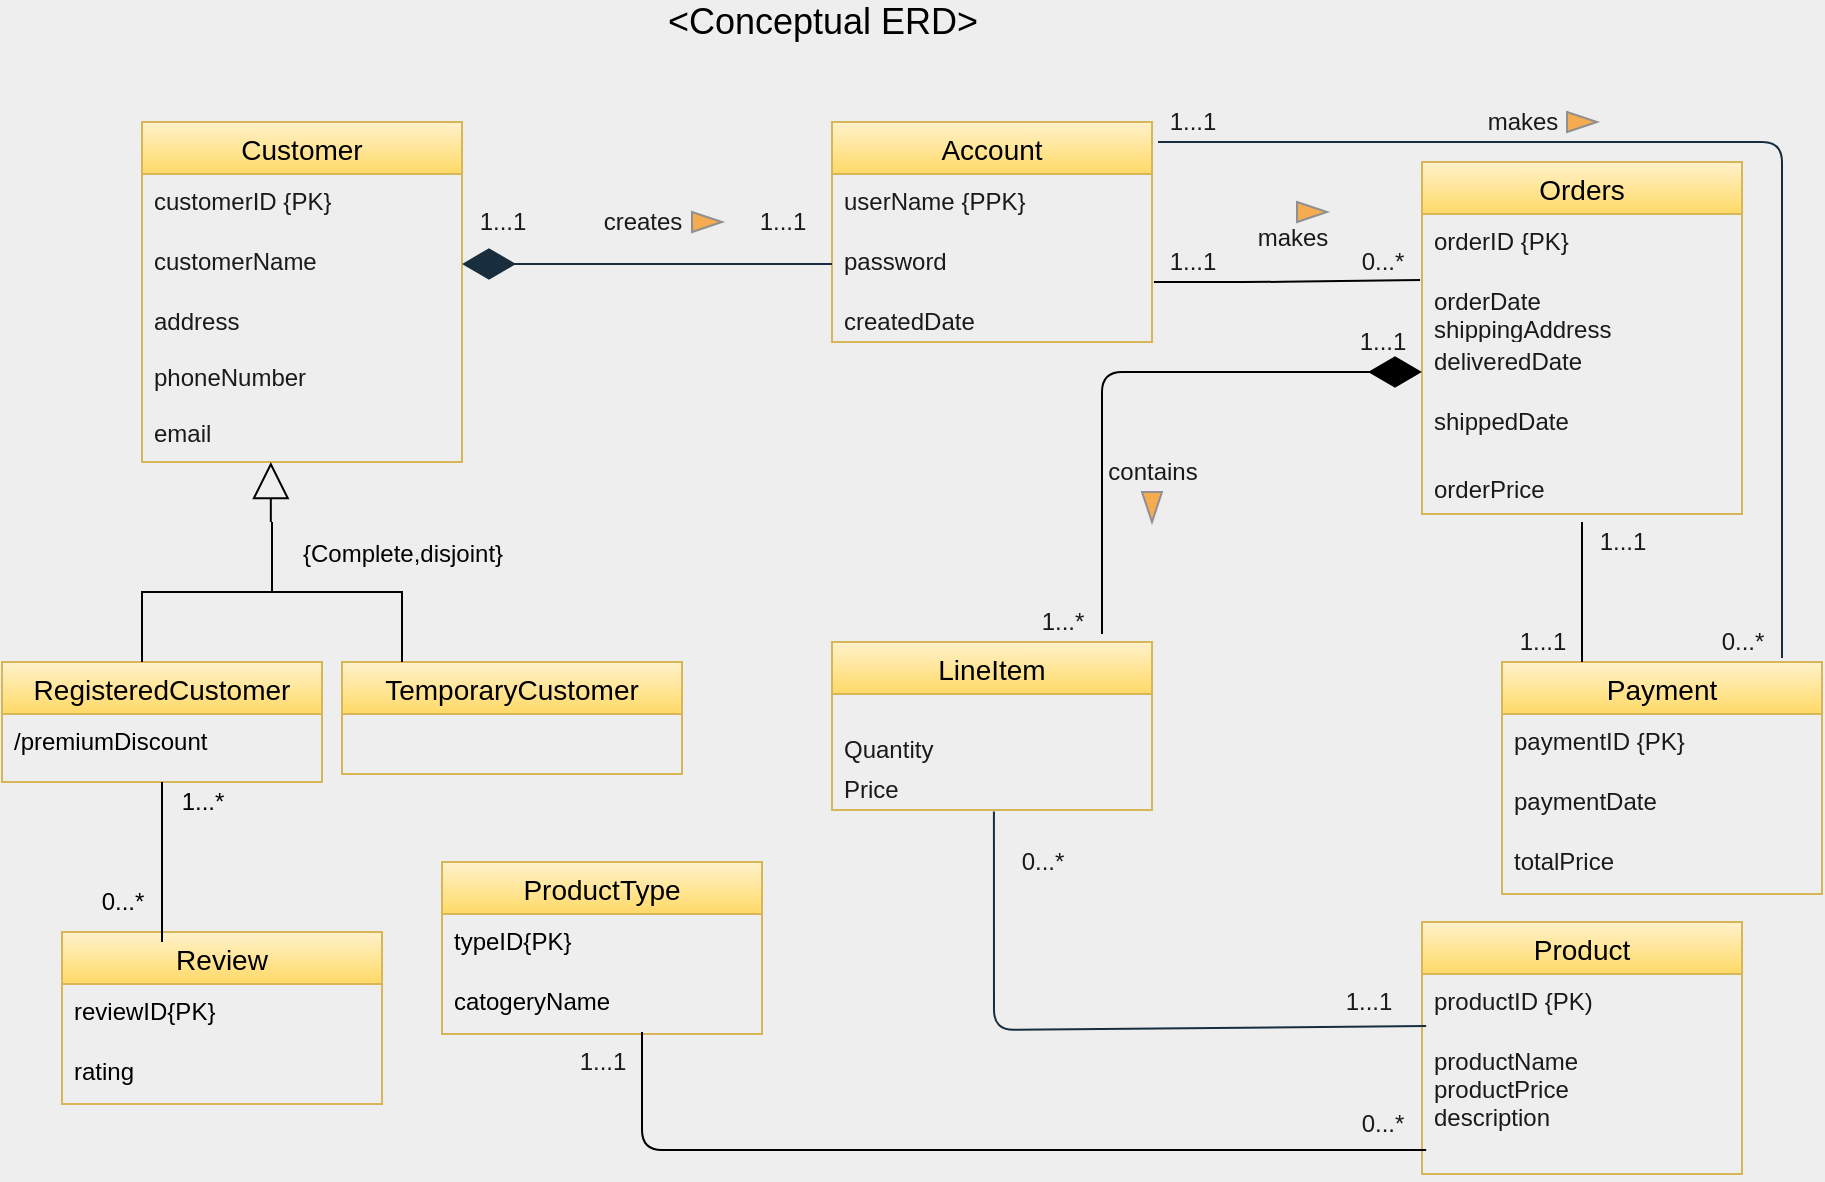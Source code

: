 <mxfile version="13.9.9" type="device" pages="2"><diagram id="R2lEEEUBdFMjLlhIrx00" name="Conceptual ERD"><mxGraphModel dx="852" dy="94" grid="1" gridSize="10" guides="1" tooltips="1" connect="1" arrows="1" fold="1" page="0" pageScale="1" pageWidth="850" pageHeight="1100" background="#EEEEEE" math="0" shadow="0" extFonts="Permanent Marker^https://fonts.googleapis.com/css?family=Permanent+Marker"><root><mxCell id="0"/><mxCell id="1" parent="0"/><mxCell id="Juf3dn8tcW1-tbjPdu4f-3" value="Customer" style="swimlane;fontStyle=0;childLayout=stackLayout;horizontal=1;startSize=26;horizontalStack=0;resizeParent=1;resizeParentMax=0;resizeLast=0;collapsible=1;marginBottom=0;align=center;fontSize=14;fillColor=#fff2cc;strokeColor=#d6b656;gradientColor=#ffd966;" parent="1" vertex="1"><mxGeometry x="80" y="560" width="160" height="170" as="geometry"/></mxCell><mxCell id="Juf3dn8tcW1-tbjPdu4f-4" value="customerID {PK}" style="text;strokeColor=none;fillColor=none;spacingLeft=4;spacingRight=4;overflow=hidden;rotatable=0;points=[[0,0.5],[1,0.5]];portConstraint=eastwest;fontSize=12;fontColor=#1A1A1A;" parent="Juf3dn8tcW1-tbjPdu4f-3" vertex="1"><mxGeometry y="26" width="160" height="30" as="geometry"/></mxCell><mxCell id="Juf3dn8tcW1-tbjPdu4f-5" value="customerName" style="text;strokeColor=none;fillColor=none;spacingLeft=4;spacingRight=4;overflow=hidden;rotatable=0;points=[[0,0.5],[1,0.5]];portConstraint=eastwest;fontSize=12;fontColor=#1A1A1A;" parent="Juf3dn8tcW1-tbjPdu4f-3" vertex="1"><mxGeometry y="56" width="160" height="30" as="geometry"/></mxCell><mxCell id="Juf3dn8tcW1-tbjPdu4f-6" value="address&#10;&#10;phoneNumber&#10;&#10;email&#10;&#10;" style="text;strokeColor=none;fillColor=none;spacingLeft=4;spacingRight=4;overflow=hidden;rotatable=0;points=[[0,0.5],[1,0.5]];portConstraint=eastwest;fontSize=12;fontColor=#1A1A1A;" parent="Juf3dn8tcW1-tbjPdu4f-3" vertex="1"><mxGeometry y="86" width="160" height="84" as="geometry"/></mxCell><mxCell id="Juf3dn8tcW1-tbjPdu4f-7" value="Account" style="swimlane;fontStyle=0;childLayout=stackLayout;horizontal=1;startSize=26;horizontalStack=0;resizeParent=1;resizeParentMax=0;resizeLast=0;collapsible=1;marginBottom=0;align=center;fontSize=14;fillColor=#fff2cc;strokeColor=#d6b656;gradientColor=#ffd966;" parent="1" vertex="1"><mxGeometry x="425" y="560" width="160" height="110" as="geometry"/></mxCell><mxCell id="Juf3dn8tcW1-tbjPdu4f-8" value="userName {PPK}" style="text;strokeColor=none;fillColor=none;spacingLeft=4;spacingRight=4;overflow=hidden;rotatable=0;points=[[0,0.5],[1,0.5]];portConstraint=eastwest;fontSize=12;fontColor=#1A1A1A;" parent="Juf3dn8tcW1-tbjPdu4f-7" vertex="1"><mxGeometry y="26" width="160" height="30" as="geometry"/></mxCell><mxCell id="Juf3dn8tcW1-tbjPdu4f-9" value="password" style="text;strokeColor=none;fillColor=none;spacingLeft=4;spacingRight=4;overflow=hidden;rotatable=0;points=[[0,0.5],[1,0.5]];portConstraint=eastwest;fontSize=12;fontColor=#1A1A1A;" parent="Juf3dn8tcW1-tbjPdu4f-7" vertex="1"><mxGeometry y="56" width="160" height="30" as="geometry"/></mxCell><mxCell id="Juf3dn8tcW1-tbjPdu4f-10" value="createdDate&#10;" style="text;strokeColor=none;fillColor=none;spacingLeft=4;spacingRight=4;overflow=hidden;rotatable=0;points=[[0,0.5],[1,0.5]];portConstraint=eastwest;fontSize=12;fontColor=#1A1A1A;" parent="Juf3dn8tcW1-tbjPdu4f-7" vertex="1"><mxGeometry y="86" width="160" height="24" as="geometry"/></mxCell><mxCell id="Juf3dn8tcW1-tbjPdu4f-11" value="Payment" style="swimlane;fontStyle=0;childLayout=stackLayout;horizontal=1;startSize=26;horizontalStack=0;resizeParent=1;resizeParentMax=0;resizeLast=0;collapsible=1;marginBottom=0;align=center;fontSize=14;fillColor=#fff2cc;strokeColor=#d6b656;gradientColor=#ffd966;" parent="1" vertex="1"><mxGeometry x="760" y="830" width="160" height="116" as="geometry"/></mxCell><mxCell id="Juf3dn8tcW1-tbjPdu4f-12" value="paymentID {PK}" style="text;strokeColor=none;fillColor=none;spacingLeft=4;spacingRight=4;overflow=hidden;rotatable=0;points=[[0,0.5],[1,0.5]];portConstraint=eastwest;fontSize=12;fontColor=#1A1A1A;" parent="Juf3dn8tcW1-tbjPdu4f-11" vertex="1"><mxGeometry y="26" width="160" height="30" as="geometry"/></mxCell><mxCell id="Juf3dn8tcW1-tbjPdu4f-13" value="paymentDate" style="text;strokeColor=none;fillColor=none;spacingLeft=4;spacingRight=4;overflow=hidden;rotatable=0;points=[[0,0.5],[1,0.5]];portConstraint=eastwest;fontSize=12;fontColor=#1A1A1A;" parent="Juf3dn8tcW1-tbjPdu4f-11" vertex="1"><mxGeometry y="56" width="160" height="30" as="geometry"/></mxCell><mxCell id="Juf3dn8tcW1-tbjPdu4f-14" value="totalPrice" style="text;strokeColor=none;fillColor=none;spacingLeft=4;spacingRight=4;overflow=hidden;rotatable=0;points=[[0,0.5],[1,0.5]];portConstraint=eastwest;fontSize=12;fontColor=#1A1A1A;" parent="Juf3dn8tcW1-tbjPdu4f-11" vertex="1"><mxGeometry y="86" width="160" height="30" as="geometry"/></mxCell><mxCell id="Juf3dn8tcW1-tbjPdu4f-19" value="Orders" style="swimlane;fontStyle=0;childLayout=stackLayout;horizontal=1;startSize=26;horizontalStack=0;resizeParent=1;resizeParentMax=0;resizeLast=0;collapsible=1;marginBottom=0;align=center;fontSize=14;fillColor=#fff2cc;strokeColor=#d6b656;gradientColor=#ffd966;" parent="1" vertex="1"><mxGeometry x="720" y="580" width="160" height="176" as="geometry"/></mxCell><mxCell id="Juf3dn8tcW1-tbjPdu4f-20" value="orderID {PK}" style="text;strokeColor=none;fillColor=none;spacingLeft=4;spacingRight=4;overflow=hidden;rotatable=0;points=[[0,0.5],[1,0.5]];portConstraint=eastwest;fontSize=12;fontColor=#1A1A1A;" parent="Juf3dn8tcW1-tbjPdu4f-19" vertex="1"><mxGeometry y="26" width="160" height="30" as="geometry"/></mxCell><mxCell id="Juf3dn8tcW1-tbjPdu4f-21" value="orderDate&#10;shippingAddress&#10;&#10;" style="text;strokeColor=none;fillColor=none;spacingLeft=4;spacingRight=4;overflow=hidden;rotatable=0;points=[[0,0.5],[1,0.5]];portConstraint=eastwest;fontSize=12;fontColor=#1A1A1A;" parent="Juf3dn8tcW1-tbjPdu4f-19" vertex="1"><mxGeometry y="56" width="160" height="30" as="geometry"/></mxCell><mxCell id="Juf3dn8tcW1-tbjPdu4f-18" value="deliveredDate" style="text;strokeColor=none;fillColor=none;spacingLeft=4;spacingRight=4;overflow=hidden;rotatable=0;points=[[0,0.5],[1,0.5]];portConstraint=eastwest;fontSize=12;fontColor=#1A1A1A;" parent="Juf3dn8tcW1-tbjPdu4f-19" vertex="1"><mxGeometry y="86" width="160" height="30" as="geometry"/></mxCell><mxCell id="Juf3dn8tcW1-tbjPdu4f-17" value="shippedDate" style="text;strokeColor=none;fillColor=none;spacingLeft=4;spacingRight=4;overflow=hidden;rotatable=0;points=[[0,0.5],[1,0.5]];portConstraint=eastwest;fontSize=12;fontColor=#1A1A1A;" parent="Juf3dn8tcW1-tbjPdu4f-19" vertex="1"><mxGeometry y="116" width="160" height="34" as="geometry"/></mxCell><mxCell id="Juf3dn8tcW1-tbjPdu4f-22" value="orderPrice" style="text;strokeColor=none;fillColor=none;spacingLeft=4;spacingRight=4;overflow=hidden;rotatable=0;points=[[0,0.5],[1,0.5]];portConstraint=eastwest;fontSize=12;fontColor=#1A1A1A;" parent="Juf3dn8tcW1-tbjPdu4f-19" vertex="1"><mxGeometry y="150" width="160" height="26" as="geometry"/></mxCell><mxCell id="Juf3dn8tcW1-tbjPdu4f-27" value="Product" style="swimlane;fontStyle=0;childLayout=stackLayout;horizontal=1;startSize=26;horizontalStack=0;resizeParent=1;resizeParentMax=0;resizeLast=0;collapsible=1;marginBottom=0;align=center;fontSize=14;fillColor=#fff2cc;strokeColor=#d6b656;gradientColor=#ffd966;" parent="1" vertex="1"><mxGeometry x="720" y="960" width="160" height="126" as="geometry"/></mxCell><mxCell id="Juf3dn8tcW1-tbjPdu4f-28" value="productID {PK)" style="text;strokeColor=none;fillColor=none;spacingLeft=4;spacingRight=4;overflow=hidden;rotatable=0;points=[[0,0.5],[1,0.5]];portConstraint=eastwest;fontSize=12;fontColor=#1A1A1A;" parent="Juf3dn8tcW1-tbjPdu4f-27" vertex="1"><mxGeometry y="26" width="160" height="30" as="geometry"/></mxCell><mxCell id="Juf3dn8tcW1-tbjPdu4f-29" value="productName&#10;productPrice&#10;description" style="text;strokeColor=none;fillColor=none;spacingLeft=4;spacingRight=4;overflow=hidden;rotatable=0;points=[[0,0.5],[1,0.5]];portConstraint=eastwest;fontSize=12;fontColor=#1A1A1A;" parent="Juf3dn8tcW1-tbjPdu4f-27" vertex="1"><mxGeometry y="56" width="160" height="70" as="geometry"/></mxCell><mxCell id="Juf3dn8tcW1-tbjPdu4f-31" value="LineItem" style="swimlane;fontStyle=0;childLayout=stackLayout;horizontal=1;startSize=26;horizontalStack=0;resizeParent=1;resizeParentMax=0;resizeLast=0;collapsible=1;marginBottom=0;align=center;fontSize=14;fillColor=#fff2cc;strokeColor=#d6b656;gradientColor=#ffd966;" parent="1" vertex="1"><mxGeometry x="425" y="820" width="160" height="84" as="geometry"/></mxCell><mxCell id="Juf3dn8tcW1-tbjPdu4f-32" value="&#10;Quantity" style="text;strokeColor=none;fillColor=none;spacingLeft=4;spacingRight=4;overflow=hidden;rotatable=0;points=[[0,0.5],[1,0.5]];portConstraint=eastwest;fontSize=12;fontColor=#1A1A1A;" parent="Juf3dn8tcW1-tbjPdu4f-31" vertex="1"><mxGeometry y="26" width="160" height="34" as="geometry"/></mxCell><mxCell id="Juf3dn8tcW1-tbjPdu4f-33" value="Price" style="text;strokeColor=none;fillColor=none;spacingLeft=4;spacingRight=4;overflow=hidden;rotatable=0;points=[[0,0.5],[1,0.5]];portConstraint=eastwest;fontSize=12;fontColor=#1A1A1A;" parent="Juf3dn8tcW1-tbjPdu4f-31" vertex="1"><mxGeometry y="60" width="160" height="24" as="geometry"/></mxCell><mxCell id="Juf3dn8tcW1-tbjPdu4f-36" value="" style="endArrow=diamondThin;endFill=1;endSize=24;html=1;entryX=1;entryY=0.5;entryDx=0;entryDy=0;exitX=0;exitY=0.5;exitDx=0;exitDy=0;strokeColor=#182E3E;fontColor=#1A1A1A;labelBackgroundColor=#EEEEEE;" parent="1" source="Juf3dn8tcW1-tbjPdu4f-9" target="Juf3dn8tcW1-tbjPdu4f-5" edge="1"><mxGeometry width="160" relative="1" as="geometry"><mxPoint x="340" y="710" as="sourcePoint"/><mxPoint x="500" y="710" as="targetPoint"/></mxGeometry></mxCell><mxCell id="Juf3dn8tcW1-tbjPdu4f-45" value="" style="endArrow=none;html=1;entryX=0.875;entryY=-0.017;entryDx=0;entryDy=0;entryPerimeter=0;strokeColor=#182E3E;fontColor=#1A1A1A;labelBackgroundColor=#EEEEEE;" parent="1" target="Juf3dn8tcW1-tbjPdu4f-11" edge="1"><mxGeometry width="50" height="50" relative="1" as="geometry"><mxPoint x="588" y="570" as="sourcePoint"/><mxPoint x="900" y="750" as="targetPoint"/><Array as="points"><mxPoint x="900" y="570"/></Array></mxGeometry></mxCell><mxCell id="Juf3dn8tcW1-tbjPdu4f-46" value="" style="endArrow=none;html=1;exitX=0.506;exitY=1.033;exitDx=0;exitDy=0;exitPerimeter=0;entryX=0.013;entryY=0.867;entryDx=0;entryDy=0;entryPerimeter=0;strokeColor=#182E3E;fontColor=#1A1A1A;labelBackgroundColor=#EEEEEE;" parent="1" source="Juf3dn8tcW1-tbjPdu4f-33" target="Juf3dn8tcW1-tbjPdu4f-28" edge="1"><mxGeometry width="50" height="50" relative="1" as="geometry"><mxPoint x="530" y="820" as="sourcePoint"/><mxPoint x="580" y="770" as="targetPoint"/><Array as="points"><mxPoint x="506" y="1014"/></Array></mxGeometry></mxCell><mxCell id="QLL8xypTq4KJkutcituc-2" value="1...1" style="text;html=1;align=center;verticalAlign=middle;resizable=0;points=[];autosize=1;fontColor=#1A1A1A;" parent="1" vertex="1"><mxGeometry x="380" y="600" width="40" height="20" as="geometry"/></mxCell><mxCell id="QLL8xypTq4KJkutcituc-3" value="1...1" style="text;html=1;align=center;verticalAlign=middle;resizable=0;points=[];autosize=1;fontColor=#1A1A1A;" parent="1" vertex="1"><mxGeometry x="240" y="600" width="40" height="20" as="geometry"/></mxCell><mxCell id="QLL8xypTq4KJkutcituc-4" value="1...1" style="text;html=1;align=center;verticalAlign=middle;resizable=0;points=[];autosize=1;fontColor=#1A1A1A;" parent="1" vertex="1"><mxGeometry x="585" y="620" width="40" height="20" as="geometry"/></mxCell><mxCell id="QLL8xypTq4KJkutcituc-6" value="0...*" style="text;html=1;align=center;verticalAlign=middle;resizable=0;points=[];autosize=1;fontColor=#1A1A1A;" parent="1" vertex="1"><mxGeometry x="510" y="920" width="40" height="20" as="geometry"/></mxCell><mxCell id="QLL8xypTq4KJkutcituc-7" value="1...1" style="text;html=1;align=center;verticalAlign=middle;resizable=0;points=[];autosize=1;fontColor=#1A1A1A;" parent="1" vertex="1"><mxGeometry x="672.5" y="990" width="40" height="20" as="geometry"/></mxCell><mxCell id="QLL8xypTq4KJkutcituc-8" value="1...1" style="text;html=1;align=center;verticalAlign=middle;resizable=0;points=[];autosize=1;fontColor=#1A1A1A;" parent="1" vertex="1"><mxGeometry x="680" y="660" width="40" height="20" as="geometry"/></mxCell><mxCell id="QLL8xypTq4KJkutcituc-9" value="1...*" style="text;html=1;align=center;verticalAlign=middle;resizable=0;points=[];autosize=1;fontColor=#1A1A1A;" parent="1" vertex="1"><mxGeometry x="520" y="800" width="40" height="20" as="geometry"/></mxCell><mxCell id="QLL8xypTq4KJkutcituc-11" value="1...1" style="text;html=1;align=center;verticalAlign=middle;resizable=0;points=[];autosize=1;fontColor=#1A1A1A;" parent="1" vertex="1"><mxGeometry x="585" y="550" width="40" height="20" as="geometry"/></mxCell><mxCell id="QLL8xypTq4KJkutcituc-13" value="0...*" style="text;html=1;align=center;verticalAlign=middle;resizable=0;points=[];autosize=1;fontColor=#1A1A1A;" parent="1" vertex="1"><mxGeometry x="860" y="810" width="40" height="20" as="geometry"/></mxCell><mxCell id="QLL8xypTq4KJkutcituc-15" value="1...1" style="text;html=1;align=center;verticalAlign=middle;resizable=0;points=[];autosize=1;fontColor=#1A1A1A;" parent="1" vertex="1"><mxGeometry x="800" y="760" width="40" height="20" as="geometry"/></mxCell><mxCell id="QLL8xypTq4KJkutcituc-16" value="1...1" style="text;html=1;align=center;verticalAlign=middle;resizable=0;points=[];autosize=1;fontColor=#1A1A1A;" parent="1" vertex="1"><mxGeometry x="760" y="810" width="40" height="20" as="geometry"/></mxCell><mxCell id="QLL8xypTq4KJkutcituc-18" value="0...*" style="text;html=1;align=center;verticalAlign=middle;resizable=0;points=[];autosize=1;fontColor=#1A1A1A;" parent="1" vertex="1"><mxGeometry x="680" y="620" width="40" height="20" as="geometry"/></mxCell><mxCell id="QLL8xypTq4KJkutcituc-23" value="creates" style="text;html=1;align=center;verticalAlign=middle;resizable=0;points=[];autosize=1;fontColor=#1A1A1A;" parent="1" vertex="1"><mxGeometry x="305" y="600" width="50" height="20" as="geometry"/></mxCell><mxCell id="QLL8xypTq4KJkutcituc-24" value="makes" style="text;html=1;align=center;verticalAlign=middle;resizable=0;points=[];autosize=1;fontColor=#1A1A1A;" parent="1" vertex="1"><mxGeometry x="745" y="550" width="50" height="20" as="geometry"/></mxCell><mxCell id="QLL8xypTq4KJkutcituc-25" value="makes" style="text;html=1;align=center;verticalAlign=middle;resizable=0;points=[];autosize=1;fontColor=#1A1A1A;" parent="1" vertex="1"><mxGeometry x="630" y="608" width="50" height="20" as="geometry"/></mxCell><mxCell id="QLL8xypTq4KJkutcituc-27" value="" style="triangle;whiteSpace=wrap;html=1;fillColor=#F5AB50;strokeColor=#909090;fontColor=#1A1A1A;" parent="1" vertex="1"><mxGeometry x="355" y="605" width="15" height="10" as="geometry"/></mxCell><mxCell id="QLL8xypTq4KJkutcituc-40" value="" style="triangle;whiteSpace=wrap;html=1;fillColor=#F5AB50;strokeColor=#909090;fontColor=#1A1A1A;" parent="1" vertex="1"><mxGeometry x="657.5" y="600" width="15" height="10" as="geometry"/></mxCell><mxCell id="QLL8xypTq4KJkutcituc-45" value="" style="triangle;whiteSpace=wrap;html=1;fillColor=#F5AB50;strokeColor=#909090;fontColor=#1A1A1A;" parent="1" vertex="1"><mxGeometry x="792.5" y="555" width="15" height="10" as="geometry"/></mxCell><mxCell id="QLL8xypTq4KJkutcituc-47" value="contains" style="text;html=1;align=center;verticalAlign=middle;resizable=0;points=[];autosize=1;fontColor=#1A1A1A;" parent="1" vertex="1"><mxGeometry x="555" y="725" width="60" height="20" as="geometry"/></mxCell><mxCell id="QLL8xypTq4KJkutcituc-48" value="" style="triangle;whiteSpace=wrap;html=1;fillColor=#F5AB50;direction=south;strokeColor=#909090;fontColor=#1A1A1A;" parent="1" vertex="1"><mxGeometry x="580" y="745" width="10" height="15" as="geometry"/></mxCell><mxCell id="DyAPv6j4LowR9K8HsF2A-2" value="" style="endArrow=none;html=1;entryX=-0.006;entryY=0.1;entryDx=0;entryDy=0;entryPerimeter=0;exitX=1.006;exitY=0.8;exitDx=0;exitDy=0;exitPerimeter=0;" parent="1" source="Juf3dn8tcW1-tbjPdu4f-9" target="Juf3dn8tcW1-tbjPdu4f-21" edge="1"><mxGeometry width="50" height="50" relative="1" as="geometry"><mxPoint x="585" y="711" as="sourcePoint"/><mxPoint x="655.711" y="661" as="targetPoint"/><Array as="points"><mxPoint x="640" y="640"/></Array></mxGeometry></mxCell><mxCell id="DyAPv6j4LowR9K8HsF2A-3" value="" style="endArrow=diamondThin;endFill=1;endSize=24;html=1;entryX=1;entryY=1.25;entryDx=0;entryDy=0;entryPerimeter=0;" parent="1" target="QLL8xypTq4KJkutcituc-8" edge="1"><mxGeometry width="160" relative="1" as="geometry"><mxPoint x="560" y="816" as="sourcePoint"/><mxPoint x="740" y="770" as="targetPoint"/><Array as="points"><mxPoint x="560" y="685"/></Array></mxGeometry></mxCell><mxCell id="DyAPv6j4LowR9K8HsF2A-9" value="ProductType" style="swimlane;fontStyle=0;childLayout=stackLayout;horizontal=1;startSize=26;horizontalStack=0;resizeParent=1;resizeParentMax=0;resizeLast=0;collapsible=1;marginBottom=0;align=center;fontSize=14;fillColor=#fff2cc;strokeColor=#d6b656;gradientColor=#ffd966;" parent="1" vertex="1"><mxGeometry x="230" y="930" width="160" height="86" as="geometry"/></mxCell><mxCell id="DyAPv6j4LowR9K8HsF2A-10" value="typeID{PK}" style="text;strokeColor=none;fillColor=none;spacingLeft=4;spacingRight=4;overflow=hidden;rotatable=0;points=[[0,0.5],[1,0.5]];portConstraint=eastwest;fontSize=12;" parent="DyAPv6j4LowR9K8HsF2A-9" vertex="1"><mxGeometry y="26" width="160" height="30" as="geometry"/></mxCell><mxCell id="DyAPv6j4LowR9K8HsF2A-11" value="catogeryName" style="text;strokeColor=none;fillColor=none;spacingLeft=4;spacingRight=4;overflow=hidden;rotatable=0;points=[[0,0.5],[1,0.5]];portConstraint=eastwest;fontSize=12;" parent="DyAPv6j4LowR9K8HsF2A-9" vertex="1"><mxGeometry y="56" width="160" height="30" as="geometry"/></mxCell><mxCell id="DyAPv6j4LowR9K8HsF2A-19" value="1...1" style="text;html=1;align=center;verticalAlign=middle;resizable=0;points=[];autosize=1;fontColor=#1A1A1A;" parent="1" vertex="1"><mxGeometry x="290" y="1020" width="40" height="20" as="geometry"/></mxCell><mxCell id="DyAPv6j4LowR9K8HsF2A-20" value="0...*" style="text;html=1;align=center;verticalAlign=middle;resizable=0;points=[];autosize=1;fontColor=#1A1A1A;" parent="1" vertex="1"><mxGeometry x="680" y="1051" width="40" height="20" as="geometry"/></mxCell><mxCell id="DyAPv6j4LowR9K8HsF2A-21" value="" style="endArrow=none;html=1;entryX=0.013;entryY=0.829;entryDx=0;entryDy=0;entryPerimeter=0;" parent="1" target="Juf3dn8tcW1-tbjPdu4f-29" edge="1"><mxGeometry width="50" height="50" relative="1" as="geometry"><mxPoint x="330" y="1015" as="sourcePoint"/><mxPoint x="490" y="1020" as="targetPoint"/><Array as="points"><mxPoint x="330" y="1074"/></Array></mxGeometry></mxCell><mxCell id="DyAPv6j4LowR9K8HsF2A-24" value="TemporaryCustomer" style="swimlane;fontStyle=0;childLayout=stackLayout;horizontal=1;startSize=26;horizontalStack=0;resizeParent=1;resizeParentMax=0;resizeLast=0;collapsible=1;marginBottom=0;align=center;fontSize=14;gradientColor=#ffd966;fillColor=#fff2cc;strokeColor=#d6b656;" parent="1" vertex="1"><mxGeometry x="180" y="830" width="170" height="56" as="geometry"/></mxCell><mxCell id="DyAPv6j4LowR9K8HsF2A-28" value="RegisteredCustomer" style="swimlane;fontStyle=0;childLayout=stackLayout;horizontal=1;startSize=26;horizontalStack=0;resizeParent=1;resizeParentMax=0;resizeLast=0;collapsible=1;marginBottom=0;align=center;fontSize=14;fillColor=#fff2cc;strokeColor=#d6b656;gradientColor=#ffd966;" parent="1" vertex="1"><mxGeometry x="10" y="830" width="160" height="60" as="geometry"/></mxCell><mxCell id="DyAPv6j4LowR9K8HsF2A-30" value="/premiumDiscount&#10;" style="text;strokeColor=none;fillColor=none;spacingLeft=4;spacingRight=4;overflow=hidden;rotatable=0;points=[[0,0.5],[1,0.5]];portConstraint=eastwest;fontSize=12;" parent="DyAPv6j4LowR9K8HsF2A-28" vertex="1"><mxGeometry y="26" width="160" height="34" as="geometry"/></mxCell><mxCell id="DyAPv6j4LowR9K8HsF2A-34" value="" style="endArrow=block;endSize=16;endFill=0;html=1;fontColor=#030303;" parent="1" edge="1"><mxGeometry width="160" relative="1" as="geometry"><mxPoint x="144.41" y="760" as="sourcePoint"/><mxPoint x="144.41" y="730" as="targetPoint"/><Array as="points"><mxPoint x="144.41" y="750"/></Array></mxGeometry></mxCell><mxCell id="DyAPv6j4LowR9K8HsF2A-35" value="" style="html=1;shape=mxgraph.flowchart.annotation_2;align=left;labelPosition=right;fontColor=#030303;direction=south;" parent="1" vertex="1"><mxGeometry x="80" y="760" width="130" height="70" as="geometry"/></mxCell><mxCell id="DyAPv6j4LowR9K8HsF2A-36" value="{Complete,disjoint}" style="text;html=1;align=center;verticalAlign=middle;resizable=0;points=[];autosize=1;fontColor=#030303;" parent="1" vertex="1"><mxGeometry x="150" y="766" width="120" height="20" as="geometry"/></mxCell><mxCell id="DyAPv6j4LowR9K8HsF2A-38" value="" style="endArrow=none;html=1;fontColor=#030303;exitX=0.25;exitY=0;exitDx=0;exitDy=0;" parent="1" source="Juf3dn8tcW1-tbjPdu4f-11" edge="1"><mxGeometry width="50" height="50" relative="1" as="geometry"><mxPoint x="770" y="820" as="sourcePoint"/><mxPoint x="800" y="760" as="targetPoint"/></mxGeometry></mxCell><mxCell id="DyAPv6j4LowR9K8HsF2A-39" value="Review" style="swimlane;fontStyle=0;childLayout=stackLayout;horizontal=1;startSize=26;horizontalStack=0;resizeParent=1;resizeParentMax=0;resizeLast=0;collapsible=1;marginBottom=0;align=center;fontSize=14;gradientColor=#ffd966;fillColor=#fff2cc;strokeColor=#d6b656;" parent="1" vertex="1"><mxGeometry x="40" y="965" width="160" height="86" as="geometry"/></mxCell><mxCell id="DyAPv6j4LowR9K8HsF2A-40" value="reviewID{PK}" style="text;strokeColor=none;fillColor=none;spacingLeft=4;spacingRight=4;overflow=hidden;rotatable=0;points=[[0,0.5],[1,0.5]];portConstraint=eastwest;fontSize=12;" parent="DyAPv6j4LowR9K8HsF2A-39" vertex="1"><mxGeometry y="26" width="160" height="30" as="geometry"/></mxCell><mxCell id="DyAPv6j4LowR9K8HsF2A-41" value="rating" style="text;strokeColor=none;fillColor=none;spacingLeft=4;spacingRight=4;overflow=hidden;rotatable=0;points=[[0,0.5],[1,0.5]];portConstraint=eastwest;fontSize=12;" parent="DyAPv6j4LowR9K8HsF2A-39" vertex="1"><mxGeometry y="56" width="160" height="30" as="geometry"/></mxCell><mxCell id="DyAPv6j4LowR9K8HsF2A-43" value="" style="endArrow=none;html=1;fontColor=#030303;" parent="1" target="DyAPv6j4LowR9K8HsF2A-30" edge="1"><mxGeometry width="50" height="50" relative="1" as="geometry"><mxPoint x="90" y="970" as="sourcePoint"/><mxPoint x="92" y="892" as="targetPoint"/></mxGeometry></mxCell><mxCell id="DyAPv6j4LowR9K8HsF2A-45" value="1...*" style="text;html=1;align=center;verticalAlign=middle;resizable=0;points=[];autosize=1;fontColor=#030303;" parent="1" vertex="1"><mxGeometry x="90" y="890" width="40" height="20" as="geometry"/></mxCell><mxCell id="DyAPv6j4LowR9K8HsF2A-46" value="0...*" style="text;html=1;align=center;verticalAlign=middle;resizable=0;points=[];autosize=1;fontColor=#030303;" parent="1" vertex="1"><mxGeometry x="50" y="940" width="40" height="20" as="geometry"/></mxCell><mxCell id="IpPPFIGPYwUpMxA2TjrQ-1" value="&lt;font style=&quot;font-size: 18px&quot;&gt;&amp;lt;Conceptual ERD&amp;gt;&lt;/font&gt;" style="text;html=1;align=center;verticalAlign=middle;resizable=0;points=[];autosize=1;" parent="1" vertex="1"><mxGeometry x="335" y="500" width="170" height="20" as="geometry"/></mxCell></root></mxGraphModel></diagram><diagram id="CEd0BByVCSfsdY4eHGDA" name="Logical ERD"><mxGraphModel dx="852" dy="494" grid="1" gridSize="10" guides="1" tooltips="1" connect="1" arrows="1" fold="1" page="1" pageScale="1" pageWidth="850" pageHeight="1100" math="0" shadow="0"><root><mxCell id="INHZwiO1Omomo7-S3HU6-0"/><mxCell id="INHZwiO1Omomo7-S3HU6-1" parent="INHZwiO1Omomo7-S3HU6-0"/><mxCell id="3IHrAX9zTKZTNntyNn0v-89" value="*" style="text;html=1;align=center;verticalAlign=middle;resizable=0;points=[];autosize=1;" parent="INHZwiO1Omomo7-S3HU6-1" vertex="1"><mxGeometry x="620" y="590" width="20" height="20" as="geometry"/></mxCell><mxCell id="QbrdZaf85nnYCjLhFCRq-0" value="Customer" style="swimlane;fontStyle=0;childLayout=stackLayout;horizontal=1;startSize=26;horizontalStack=0;resizeParent=1;resizeParentMax=0;resizeLast=0;collapsible=1;marginBottom=0;align=center;fontSize=14;fillColor=#fff2cc;strokeColor=#d6b656;gradientColor=#ffd966;" parent="INHZwiO1Omomo7-S3HU6-1" vertex="1"><mxGeometry x="80" y="560" width="160" height="170" as="geometry"/></mxCell><mxCell id="QbrdZaf85nnYCjLhFCRq-1" value="customerID {PK}" style="text;strokeColor=none;fillColor=none;spacingLeft=4;spacingRight=4;overflow=hidden;rotatable=0;points=[[0,0.5],[1,0.5]];portConstraint=eastwest;fontSize=12;fontColor=#1A1A1A;" parent="QbrdZaf85nnYCjLhFCRq-0" vertex="1"><mxGeometry y="26" width="160" height="30" as="geometry"/></mxCell><mxCell id="QbrdZaf85nnYCjLhFCRq-2" value="customerName" style="text;strokeColor=none;fillColor=none;spacingLeft=4;spacingRight=4;overflow=hidden;rotatable=0;points=[[0,0.5],[1,0.5]];portConstraint=eastwest;fontSize=12;fontColor=#1A1A1A;" parent="QbrdZaf85nnYCjLhFCRq-0" vertex="1"><mxGeometry y="56" width="160" height="30" as="geometry"/></mxCell><mxCell id="QbrdZaf85nnYCjLhFCRq-3" value="address&#10;&#10;phoneNumber&#10;&#10;email&#10;&#10;" style="text;strokeColor=none;fillColor=none;spacingLeft=4;spacingRight=4;overflow=hidden;rotatable=0;points=[[0,0.5],[1,0.5]];portConstraint=eastwest;fontSize=12;fontColor=#1A1A1A;" parent="QbrdZaf85nnYCjLhFCRq-0" vertex="1"><mxGeometry y="86" width="160" height="84" as="geometry"/></mxCell><mxCell id="QbrdZaf85nnYCjLhFCRq-4" value="Account" style="swimlane;fontStyle=0;childLayout=stackLayout;horizontal=1;startSize=26;horizontalStack=0;resizeParent=1;resizeParentMax=0;resizeLast=0;collapsible=1;marginBottom=0;align=center;fontSize=14;fillColor=#fff2cc;strokeColor=#d6b656;gradientColor=#ffd966;" parent="INHZwiO1Omomo7-S3HU6-1" vertex="1"><mxGeometry x="425" y="560" width="160" height="120" as="geometry"/></mxCell><mxCell id="QbrdZaf85nnYCjLhFCRq-5" value="userName {PPK}" style="text;strokeColor=none;fillColor=none;spacingLeft=4;spacingRight=4;overflow=hidden;rotatable=0;points=[[0,0.5],[1,0.5]];portConstraint=eastwest;fontSize=12;fontColor=#1A1A1A;" parent="QbrdZaf85nnYCjLhFCRq-4" vertex="1"><mxGeometry y="26" width="160" height="30" as="geometry"/></mxCell><mxCell id="QbrdZaf85nnYCjLhFCRq-6" value="password" style="text;strokeColor=none;fillColor=none;spacingLeft=4;spacingRight=4;overflow=hidden;rotatable=0;points=[[0,0.5],[1,0.5]];portConstraint=eastwest;fontSize=12;fontColor=#1A1A1A;" parent="QbrdZaf85nnYCjLhFCRq-4" vertex="1"><mxGeometry y="56" width="160" height="30" as="geometry"/></mxCell><mxCell id="QbrdZaf85nnYCjLhFCRq-7" value="createdDate&#10;customerID {FK}" style="text;strokeColor=none;fillColor=none;spacingLeft=4;spacingRight=4;overflow=hidden;rotatable=0;points=[[0,0.5],[1,0.5]];portConstraint=eastwest;fontSize=12;fontColor=#1A1A1A;" parent="QbrdZaf85nnYCjLhFCRq-4" vertex="1"><mxGeometry y="86" width="160" height="34" as="geometry"/></mxCell><mxCell id="QbrdZaf85nnYCjLhFCRq-8" value="Payment" style="swimlane;fontStyle=0;childLayout=stackLayout;horizontal=1;startSize=26;horizontalStack=0;resizeParent=1;resizeParentMax=0;resizeLast=0;collapsible=1;marginBottom=0;align=center;fontSize=14;fillColor=#fff2cc;strokeColor=#d6b656;gradientColor=#ffd966;" parent="INHZwiO1Omomo7-S3HU6-1" vertex="1"><mxGeometry x="760" y="830" width="160" height="116" as="geometry"/></mxCell><mxCell id="QbrdZaf85nnYCjLhFCRq-9" value="paymentID {PK}" style="text;strokeColor=none;fillColor=none;spacingLeft=4;spacingRight=4;overflow=hidden;rotatable=0;points=[[0,0.5],[1,0.5]];portConstraint=eastwest;fontSize=12;fontColor=#1A1A1A;" parent="QbrdZaf85nnYCjLhFCRq-8" vertex="1"><mxGeometry y="26" width="160" height="30" as="geometry"/></mxCell><mxCell id="QbrdZaf85nnYCjLhFCRq-10" value="paymentDate" style="text;strokeColor=none;fillColor=none;spacingLeft=4;spacingRight=4;overflow=hidden;rotatable=0;points=[[0,0.5],[1,0.5]];portConstraint=eastwest;fontSize=12;fontColor=#1A1A1A;" parent="QbrdZaf85nnYCjLhFCRq-8" vertex="1"><mxGeometry y="56" width="160" height="30" as="geometry"/></mxCell><mxCell id="QbrdZaf85nnYCjLhFCRq-11" value="totalPrice" style="text;strokeColor=none;fillColor=none;spacingLeft=4;spacingRight=4;overflow=hidden;rotatable=0;points=[[0,0.5],[1,0.5]];portConstraint=eastwest;fontSize=12;fontColor=#1A1A1A;" parent="QbrdZaf85nnYCjLhFCRq-8" vertex="1"><mxGeometry y="86" width="160" height="30" as="geometry"/></mxCell><mxCell id="QbrdZaf85nnYCjLhFCRq-12" value="Orders" style="swimlane;fontStyle=0;childLayout=stackLayout;horizontal=1;startSize=26;horizontalStack=0;resizeParent=1;resizeParentMax=0;resizeLast=0;collapsible=1;marginBottom=0;align=center;fontSize=14;fillColor=#fff2cc;strokeColor=#d6b656;gradientColor=#ffd966;" parent="INHZwiO1Omomo7-S3HU6-1" vertex="1"><mxGeometry x="720" y="580" width="160" height="176" as="geometry"/></mxCell><mxCell id="QbrdZaf85nnYCjLhFCRq-13" value="orderID {PK}" style="text;strokeColor=none;fillColor=none;spacingLeft=4;spacingRight=4;overflow=hidden;rotatable=0;points=[[0,0.5],[1,0.5]];portConstraint=eastwest;fontSize=12;fontColor=#1A1A1A;" parent="QbrdZaf85nnYCjLhFCRq-12" vertex="1"><mxGeometry y="26" width="160" height="30" as="geometry"/></mxCell><mxCell id="QbrdZaf85nnYCjLhFCRq-14" value="orderDate&#10;shippingAddress&#10;&#10;" style="text;strokeColor=none;fillColor=none;spacingLeft=4;spacingRight=4;overflow=hidden;rotatable=0;points=[[0,0.5],[1,0.5]];portConstraint=eastwest;fontSize=12;fontColor=#1A1A1A;" parent="QbrdZaf85nnYCjLhFCRq-12" vertex="1"><mxGeometry y="56" width="160" height="30" as="geometry"/></mxCell><mxCell id="QbrdZaf85nnYCjLhFCRq-15" value="deliveredDate" style="text;strokeColor=none;fillColor=none;spacingLeft=4;spacingRight=4;overflow=hidden;rotatable=0;points=[[0,0.5],[1,0.5]];portConstraint=eastwest;fontSize=12;fontColor=#1A1A1A;" parent="QbrdZaf85nnYCjLhFCRq-12" vertex="1"><mxGeometry y="86" width="160" height="30" as="geometry"/></mxCell><mxCell id="QbrdZaf85nnYCjLhFCRq-16" value="shippedDate" style="text;strokeColor=none;fillColor=none;spacingLeft=4;spacingRight=4;overflow=hidden;rotatable=0;points=[[0,0.5],[1,0.5]];portConstraint=eastwest;fontSize=12;fontColor=#1A1A1A;" parent="QbrdZaf85nnYCjLhFCRq-12" vertex="1"><mxGeometry y="116" width="160" height="34" as="geometry"/></mxCell><mxCell id="QbrdZaf85nnYCjLhFCRq-17" value="orderPrice" style="text;strokeColor=none;fillColor=none;spacingLeft=4;spacingRight=4;overflow=hidden;rotatable=0;points=[[0,0.5],[1,0.5]];portConstraint=eastwest;fontSize=12;fontColor=#1A1A1A;" parent="QbrdZaf85nnYCjLhFCRq-12" vertex="1"><mxGeometry y="150" width="160" height="26" as="geometry"/></mxCell><mxCell id="QbrdZaf85nnYCjLhFCRq-18" value="Product" style="swimlane;fontStyle=0;childLayout=stackLayout;horizontal=1;startSize=26;horizontalStack=0;resizeParent=1;resizeParentMax=0;resizeLast=0;collapsible=1;marginBottom=0;align=center;fontSize=14;fillColor=#fff2cc;strokeColor=#d6b656;gradientColor=#ffd966;" parent="INHZwiO1Omomo7-S3HU6-1" vertex="1"><mxGeometry x="720" y="960" width="160" height="126" as="geometry"/></mxCell><mxCell id="QbrdZaf85nnYCjLhFCRq-19" value="productID {PK)" style="text;strokeColor=none;fillColor=none;spacingLeft=4;spacingRight=4;overflow=hidden;rotatable=0;points=[[0,0.5],[1,0.5]];portConstraint=eastwest;fontSize=12;fontColor=#1A1A1A;" parent="QbrdZaf85nnYCjLhFCRq-18" vertex="1"><mxGeometry y="26" width="160" height="30" as="geometry"/></mxCell><mxCell id="QbrdZaf85nnYCjLhFCRq-20" value="productName&#10;productPrice&#10;description" style="text;strokeColor=none;fillColor=none;spacingLeft=4;spacingRight=4;overflow=hidden;rotatable=0;points=[[0,0.5],[1,0.5]];portConstraint=eastwest;fontSize=12;fontColor=#1A1A1A;" parent="QbrdZaf85nnYCjLhFCRq-18" vertex="1"><mxGeometry y="56" width="160" height="70" as="geometry"/></mxCell><mxCell id="QbrdZaf85nnYCjLhFCRq-21" value="LineItem" style="swimlane;fontStyle=0;childLayout=stackLayout;horizontal=1;startSize=26;horizontalStack=0;resizeParent=1;resizeParentMax=0;resizeLast=0;collapsible=1;marginBottom=0;align=center;fontSize=14;fillColor=#fff2cc;strokeColor=#d6b656;gradientColor=#ffd966;" parent="INHZwiO1Omomo7-S3HU6-1" vertex="1"><mxGeometry x="425" y="820" width="160" height="84" as="geometry"/></mxCell><mxCell id="QbrdZaf85nnYCjLhFCRq-22" value="orderID {FK}&#10;Quantity" style="text;strokeColor=none;fillColor=none;spacingLeft=4;spacingRight=4;overflow=hidden;rotatable=0;points=[[0,0.5],[1,0.5]];portConstraint=eastwest;fontSize=12;fontColor=#1A1A1A;" parent="QbrdZaf85nnYCjLhFCRq-21" vertex="1"><mxGeometry y="26" width="160" height="34" as="geometry"/></mxCell><mxCell id="QbrdZaf85nnYCjLhFCRq-23" value="Price" style="text;strokeColor=none;fillColor=none;spacingLeft=4;spacingRight=4;overflow=hidden;rotatable=0;points=[[0,0.5],[1,0.5]];portConstraint=eastwest;fontSize=12;fontColor=#1A1A1A;" parent="QbrdZaf85nnYCjLhFCRq-21" vertex="1"><mxGeometry y="60" width="160" height="24" as="geometry"/></mxCell><mxCell id="QbrdZaf85nnYCjLhFCRq-24" value="" style="endArrow=diamondThin;endFill=1;endSize=24;html=1;entryX=1;entryY=0.5;entryDx=0;entryDy=0;exitX=0;exitY=0.5;exitDx=0;exitDy=0;strokeColor=#182E3E;fontColor=#1A1A1A;labelBackgroundColor=#EEEEEE;" parent="INHZwiO1Omomo7-S3HU6-1" source="QbrdZaf85nnYCjLhFCRq-6" target="QbrdZaf85nnYCjLhFCRq-2" edge="1"><mxGeometry width="160" relative="1" as="geometry"><mxPoint x="340" y="710" as="sourcePoint"/><mxPoint x="500" y="710" as="targetPoint"/></mxGeometry></mxCell><mxCell id="QbrdZaf85nnYCjLhFCRq-25" value="" style="endArrow=none;html=1;entryX=0.875;entryY=-0.017;entryDx=0;entryDy=0;entryPerimeter=0;strokeColor=#182E3E;fontColor=#1A1A1A;labelBackgroundColor=#EEEEEE;" parent="INHZwiO1Omomo7-S3HU6-1" target="QbrdZaf85nnYCjLhFCRq-8" edge="1"><mxGeometry width="50" height="50" relative="1" as="geometry"><mxPoint x="588" y="570" as="sourcePoint"/><mxPoint x="900" y="750" as="targetPoint"/><Array as="points"><mxPoint x="900" y="570"/></Array></mxGeometry></mxCell><mxCell id="QbrdZaf85nnYCjLhFCRq-26" value="" style="endArrow=none;html=1;exitX=0.506;exitY=1.033;exitDx=0;exitDy=0;exitPerimeter=0;entryX=0.013;entryY=0.867;entryDx=0;entryDy=0;entryPerimeter=0;strokeColor=#182E3E;fontColor=#1A1A1A;labelBackgroundColor=#EEEEEE;" parent="INHZwiO1Omomo7-S3HU6-1" source="QbrdZaf85nnYCjLhFCRq-23" target="QbrdZaf85nnYCjLhFCRq-19" edge="1"><mxGeometry width="50" height="50" relative="1" as="geometry"><mxPoint x="530" y="820" as="sourcePoint"/><mxPoint x="580" y="770" as="targetPoint"/><Array as="points"><mxPoint x="506" y="1014"/></Array></mxGeometry></mxCell><mxCell id="QbrdZaf85nnYCjLhFCRq-27" value="1...1" style="text;html=1;align=center;verticalAlign=middle;resizable=0;points=[];autosize=1;fontColor=#1A1A1A;" parent="INHZwiO1Omomo7-S3HU6-1" vertex="1"><mxGeometry x="380" y="600" width="40" height="20" as="geometry"/></mxCell><mxCell id="QbrdZaf85nnYCjLhFCRq-28" value="1...1" style="text;html=1;align=center;verticalAlign=middle;resizable=0;points=[];autosize=1;fontColor=#1A1A1A;" parent="INHZwiO1Omomo7-S3HU6-1" vertex="1"><mxGeometry x="240" y="600" width="40" height="20" as="geometry"/></mxCell><mxCell id="QbrdZaf85nnYCjLhFCRq-29" value="1...1" style="text;html=1;align=center;verticalAlign=middle;resizable=0;points=[];autosize=1;fontColor=#1A1A1A;" parent="INHZwiO1Omomo7-S3HU6-1" vertex="1"><mxGeometry x="585" y="620" width="40" height="20" as="geometry"/></mxCell><mxCell id="QbrdZaf85nnYCjLhFCRq-30" value="0...*" style="text;html=1;align=center;verticalAlign=middle;resizable=0;points=[];autosize=1;fontColor=#1A1A1A;" parent="INHZwiO1Omomo7-S3HU6-1" vertex="1"><mxGeometry x="510" y="920" width="40" height="20" as="geometry"/></mxCell><mxCell id="QbrdZaf85nnYCjLhFCRq-31" value="1...1" style="text;html=1;align=center;verticalAlign=middle;resizable=0;points=[];autosize=1;fontColor=#1A1A1A;" parent="INHZwiO1Omomo7-S3HU6-1" vertex="1"><mxGeometry x="672.5" y="990" width="40" height="20" as="geometry"/></mxCell><mxCell id="QbrdZaf85nnYCjLhFCRq-32" value="1...1" style="text;html=1;align=center;verticalAlign=middle;resizable=0;points=[];autosize=1;fontColor=#1A1A1A;" parent="INHZwiO1Omomo7-S3HU6-1" vertex="1"><mxGeometry x="680" y="660" width="40" height="20" as="geometry"/></mxCell><mxCell id="QbrdZaf85nnYCjLhFCRq-33" value="1...*" style="text;html=1;align=center;verticalAlign=middle;resizable=0;points=[];autosize=1;fontColor=#1A1A1A;" parent="INHZwiO1Omomo7-S3HU6-1" vertex="1"><mxGeometry x="520" y="800" width="40" height="20" as="geometry"/></mxCell><mxCell id="QbrdZaf85nnYCjLhFCRq-34" value="1...1" style="text;html=1;align=center;verticalAlign=middle;resizable=0;points=[];autosize=1;fontColor=#1A1A1A;" parent="INHZwiO1Omomo7-S3HU6-1" vertex="1"><mxGeometry x="585" y="550" width="40" height="20" as="geometry"/></mxCell><mxCell id="QbrdZaf85nnYCjLhFCRq-35" value="0...*" style="text;html=1;align=center;verticalAlign=middle;resizable=0;points=[];autosize=1;fontColor=#1A1A1A;" parent="INHZwiO1Omomo7-S3HU6-1" vertex="1"><mxGeometry x="860" y="810" width="40" height="20" as="geometry"/></mxCell><mxCell id="QbrdZaf85nnYCjLhFCRq-36" value="1...1" style="text;html=1;align=center;verticalAlign=middle;resizable=0;points=[];autosize=1;fontColor=#1A1A1A;" parent="INHZwiO1Omomo7-S3HU6-1" vertex="1"><mxGeometry x="800" y="760" width="40" height="20" as="geometry"/></mxCell><mxCell id="QbrdZaf85nnYCjLhFCRq-37" value="1...1" style="text;html=1;align=center;verticalAlign=middle;resizable=0;points=[];autosize=1;fontColor=#1A1A1A;" parent="INHZwiO1Omomo7-S3HU6-1" vertex="1"><mxGeometry x="760" y="810" width="40" height="20" as="geometry"/></mxCell><mxCell id="QbrdZaf85nnYCjLhFCRq-38" value="0...*" style="text;html=1;align=center;verticalAlign=middle;resizable=0;points=[];autosize=1;fontColor=#1A1A1A;" parent="INHZwiO1Omomo7-S3HU6-1" vertex="1"><mxGeometry x="680" y="620" width="40" height="20" as="geometry"/></mxCell><mxCell id="QbrdZaf85nnYCjLhFCRq-39" value="creates" style="text;html=1;align=center;verticalAlign=middle;resizable=0;points=[];autosize=1;fontColor=#1A1A1A;" parent="INHZwiO1Omomo7-S3HU6-1" vertex="1"><mxGeometry x="305" y="600" width="50" height="20" as="geometry"/></mxCell><mxCell id="QbrdZaf85nnYCjLhFCRq-40" value="makes" style="text;html=1;align=center;verticalAlign=middle;resizable=0;points=[];autosize=1;fontColor=#1A1A1A;" parent="INHZwiO1Omomo7-S3HU6-1" vertex="1"><mxGeometry x="745" y="550" width="50" height="20" as="geometry"/></mxCell><mxCell id="QbrdZaf85nnYCjLhFCRq-41" value="makes" style="text;html=1;align=center;verticalAlign=middle;resizable=0;points=[];autosize=1;fontColor=#1A1A1A;" parent="INHZwiO1Omomo7-S3HU6-1" vertex="1"><mxGeometry x="630" y="608" width="50" height="20" as="geometry"/></mxCell><mxCell id="QbrdZaf85nnYCjLhFCRq-42" value="" style="triangle;whiteSpace=wrap;html=1;fillColor=#F5AB50;strokeColor=#909090;fontColor=#1A1A1A;" parent="INHZwiO1Omomo7-S3HU6-1" vertex="1"><mxGeometry x="355" y="605" width="15" height="10" as="geometry"/></mxCell><mxCell id="QbrdZaf85nnYCjLhFCRq-43" value="" style="triangle;whiteSpace=wrap;html=1;fillColor=#F5AB50;strokeColor=#909090;fontColor=#1A1A1A;" parent="INHZwiO1Omomo7-S3HU6-1" vertex="1"><mxGeometry x="657.5" y="600" width="15" height="10" as="geometry"/></mxCell><mxCell id="QbrdZaf85nnYCjLhFCRq-44" value="" style="triangle;whiteSpace=wrap;html=1;fillColor=#F5AB50;strokeColor=#909090;fontColor=#1A1A1A;" parent="INHZwiO1Omomo7-S3HU6-1" vertex="1"><mxGeometry x="792.5" y="555" width="15" height="10" as="geometry"/></mxCell><mxCell id="QbrdZaf85nnYCjLhFCRq-45" value="contains" style="text;html=1;align=center;verticalAlign=middle;resizable=0;points=[];autosize=1;fontColor=#1A1A1A;" parent="INHZwiO1Omomo7-S3HU6-1" vertex="1"><mxGeometry x="555" y="725" width="60" height="20" as="geometry"/></mxCell><mxCell id="QbrdZaf85nnYCjLhFCRq-46" value="" style="triangle;whiteSpace=wrap;html=1;fillColor=#F5AB50;direction=south;strokeColor=#909090;fontColor=#1A1A1A;" parent="INHZwiO1Omomo7-S3HU6-1" vertex="1"><mxGeometry x="580" y="745" width="10" height="15" as="geometry"/></mxCell><mxCell id="QbrdZaf85nnYCjLhFCRq-47" value="" style="endArrow=none;html=1;entryX=-0.006;entryY=0.1;entryDx=0;entryDy=0;entryPerimeter=0;exitX=1.006;exitY=0.8;exitDx=0;exitDy=0;exitPerimeter=0;" parent="INHZwiO1Omomo7-S3HU6-1" source="QbrdZaf85nnYCjLhFCRq-6" target="QbrdZaf85nnYCjLhFCRq-14" edge="1"><mxGeometry width="50" height="50" relative="1" as="geometry"><mxPoint x="585" y="711" as="sourcePoint"/><mxPoint x="655.711" y="661" as="targetPoint"/><Array as="points"><mxPoint x="640" y="640"/></Array></mxGeometry></mxCell><mxCell id="QbrdZaf85nnYCjLhFCRq-48" value="" style="endArrow=diamondThin;endFill=1;endSize=24;html=1;entryX=1;entryY=1.25;entryDx=0;entryDy=0;entryPerimeter=0;" parent="INHZwiO1Omomo7-S3HU6-1" target="QbrdZaf85nnYCjLhFCRq-32" edge="1"><mxGeometry width="160" relative="1" as="geometry"><mxPoint x="560" y="816" as="sourcePoint"/><mxPoint x="740" y="770" as="targetPoint"/><Array as="points"><mxPoint x="560" y="685"/></Array></mxGeometry></mxCell><mxCell id="QbrdZaf85nnYCjLhFCRq-49" value="ProductType" style="swimlane;fontStyle=0;childLayout=stackLayout;horizontal=1;startSize=26;horizontalStack=0;resizeParent=1;resizeParentMax=0;resizeLast=0;collapsible=1;marginBottom=0;align=center;fontSize=14;fillColor=#fff2cc;strokeColor=#d6b656;gradientColor=#ffd966;" parent="INHZwiO1Omomo7-S3HU6-1" vertex="1"><mxGeometry x="230" y="930" width="160" height="86" as="geometry"/></mxCell><mxCell id="QbrdZaf85nnYCjLhFCRq-50" value="typeID{PK}" style="text;strokeColor=none;fillColor=none;spacingLeft=4;spacingRight=4;overflow=hidden;rotatable=0;points=[[0,0.5],[1,0.5]];portConstraint=eastwest;fontSize=12;" parent="QbrdZaf85nnYCjLhFCRq-49" vertex="1"><mxGeometry y="26" width="160" height="30" as="geometry"/></mxCell><mxCell id="QbrdZaf85nnYCjLhFCRq-51" value="catogeryName" style="text;strokeColor=none;fillColor=none;spacingLeft=4;spacingRight=4;overflow=hidden;rotatable=0;points=[[0,0.5],[1,0.5]];portConstraint=eastwest;fontSize=12;" parent="QbrdZaf85nnYCjLhFCRq-49" vertex="1"><mxGeometry y="56" width="160" height="30" as="geometry"/></mxCell><mxCell id="QbrdZaf85nnYCjLhFCRq-52" value="1...1" style="text;html=1;align=center;verticalAlign=middle;resizable=0;points=[];autosize=1;fontColor=#1A1A1A;" parent="INHZwiO1Omomo7-S3HU6-1" vertex="1"><mxGeometry x="290" y="1020" width="40" height="20" as="geometry"/></mxCell><mxCell id="QbrdZaf85nnYCjLhFCRq-53" value="0...*" style="text;html=1;align=center;verticalAlign=middle;resizable=0;points=[];autosize=1;fontColor=#1A1A1A;" parent="INHZwiO1Omomo7-S3HU6-1" vertex="1"><mxGeometry x="680" y="1051" width="40" height="20" as="geometry"/></mxCell><mxCell id="QbrdZaf85nnYCjLhFCRq-54" value="" style="endArrow=none;html=1;entryX=0.013;entryY=0.829;entryDx=0;entryDy=0;entryPerimeter=0;" parent="INHZwiO1Omomo7-S3HU6-1" target="QbrdZaf85nnYCjLhFCRq-20" edge="1"><mxGeometry width="50" height="50" relative="1" as="geometry"><mxPoint x="330" y="1015" as="sourcePoint"/><mxPoint x="490" y="1020" as="targetPoint"/><Array as="points"><mxPoint x="330" y="1074"/></Array></mxGeometry></mxCell><mxCell id="QbrdZaf85nnYCjLhFCRq-55" value="TemporaryCustomer" style="swimlane;fontStyle=0;childLayout=stackLayout;horizontal=1;startSize=26;horizontalStack=0;resizeParent=1;resizeParentMax=0;resizeLast=0;collapsible=1;marginBottom=0;align=center;fontSize=14;gradientColor=#ffd966;fillColor=#fff2cc;strokeColor=#d6b656;" parent="INHZwiO1Omomo7-S3HU6-1" vertex="1"><mxGeometry x="180" y="830" width="170" height="56" as="geometry"/></mxCell><mxCell id="QbrdZaf85nnYCjLhFCRq-56" value="RegisteredCustomer" style="swimlane;fontStyle=0;childLayout=stackLayout;horizontal=1;startSize=26;horizontalStack=0;resizeParent=1;resizeParentMax=0;resizeLast=0;collapsible=1;marginBottom=0;align=center;fontSize=14;fillColor=#fff2cc;strokeColor=#d6b656;gradientColor=#ffd966;" parent="INHZwiO1Omomo7-S3HU6-1" vertex="1"><mxGeometry x="10" y="830" width="160" height="80" as="geometry"/></mxCell><mxCell id="QbrdZaf85nnYCjLhFCRq-57" value="/premiumDiscount&#10;customerID {FK}&#10;reviewID {FK}" style="text;strokeColor=none;fillColor=none;spacingLeft=4;spacingRight=4;overflow=hidden;rotatable=0;points=[[0,0.5],[1,0.5]];portConstraint=eastwest;fontSize=12;" parent="QbrdZaf85nnYCjLhFCRq-56" vertex="1"><mxGeometry y="26" width="160" height="54" as="geometry"/></mxCell><mxCell id="QbrdZaf85nnYCjLhFCRq-58" value="" style="endArrow=block;endSize=16;endFill=0;html=1;fontColor=#030303;" parent="INHZwiO1Omomo7-S3HU6-1" edge="1"><mxGeometry width="160" relative="1" as="geometry"><mxPoint x="144.41" y="760" as="sourcePoint"/><mxPoint x="144.41" y="730" as="targetPoint"/><Array as="points"><mxPoint x="144.41" y="750"/></Array></mxGeometry></mxCell><mxCell id="QbrdZaf85nnYCjLhFCRq-59" value="" style="html=1;shape=mxgraph.flowchart.annotation_2;align=left;labelPosition=right;fontColor=#030303;direction=south;" parent="INHZwiO1Omomo7-S3HU6-1" vertex="1"><mxGeometry x="80" y="760" width="130" height="70" as="geometry"/></mxCell><mxCell id="QbrdZaf85nnYCjLhFCRq-60" value="{Complete,disjoint}" style="text;html=1;align=center;verticalAlign=middle;resizable=0;points=[];autosize=1;fontColor=#030303;" parent="INHZwiO1Omomo7-S3HU6-1" vertex="1"><mxGeometry x="150" y="766" width="120" height="20" as="geometry"/></mxCell><mxCell id="QbrdZaf85nnYCjLhFCRq-61" value="" style="endArrow=none;html=1;fontColor=#030303;exitX=0.25;exitY=0;exitDx=0;exitDy=0;" parent="INHZwiO1Omomo7-S3HU6-1" source="QbrdZaf85nnYCjLhFCRq-8" edge="1"><mxGeometry width="50" height="50" relative="1" as="geometry"><mxPoint x="770" y="820" as="sourcePoint"/><mxPoint x="800" y="760" as="targetPoint"/></mxGeometry></mxCell><mxCell id="QbrdZaf85nnYCjLhFCRq-62" value="Review" style="swimlane;fontStyle=0;childLayout=stackLayout;horizontal=1;startSize=26;horizontalStack=0;resizeParent=1;resizeParentMax=0;resizeLast=0;collapsible=1;marginBottom=0;align=center;fontSize=14;gradientColor=#ffd966;fillColor=#fff2cc;strokeColor=#d6b656;" parent="INHZwiO1Omomo7-S3HU6-1" vertex="1"><mxGeometry x="40" y="965" width="160" height="86" as="geometry"/></mxCell><mxCell id="QbrdZaf85nnYCjLhFCRq-63" value="reviewID{PK}" style="text;strokeColor=none;fillColor=none;spacingLeft=4;spacingRight=4;overflow=hidden;rotatable=0;points=[[0,0.5],[1,0.5]];portConstraint=eastwest;fontSize=12;" parent="QbrdZaf85nnYCjLhFCRq-62" vertex="1"><mxGeometry y="26" width="160" height="30" as="geometry"/></mxCell><mxCell id="QbrdZaf85nnYCjLhFCRq-64" value="rating" style="text;strokeColor=none;fillColor=none;spacingLeft=4;spacingRight=4;overflow=hidden;rotatable=0;points=[[0,0.5],[1,0.5]];portConstraint=eastwest;fontSize=12;" parent="QbrdZaf85nnYCjLhFCRq-62" vertex="1"><mxGeometry y="56" width="160" height="30" as="geometry"/></mxCell><mxCell id="QbrdZaf85nnYCjLhFCRq-65" value="" style="endArrow=none;html=1;fontColor=#030303;" parent="INHZwiO1Omomo7-S3HU6-1" target="QbrdZaf85nnYCjLhFCRq-57" edge="1"><mxGeometry width="50" height="50" relative="1" as="geometry"><mxPoint x="90" y="970" as="sourcePoint"/><mxPoint x="92" y="892" as="targetPoint"/></mxGeometry></mxCell><mxCell id="QbrdZaf85nnYCjLhFCRq-66" value="1...*" style="text;html=1;align=center;verticalAlign=middle;resizable=0;points=[];autosize=1;fontColor=#030303;" parent="INHZwiO1Omomo7-S3HU6-1" vertex="1"><mxGeometry x="90" y="910" width="40" height="20" as="geometry"/></mxCell><mxCell id="QbrdZaf85nnYCjLhFCRq-67" value="0...*" style="text;html=1;align=center;verticalAlign=middle;resizable=0;points=[];autosize=1;fontColor=#030303;" parent="INHZwiO1Omomo7-S3HU6-1" vertex="1"><mxGeometry x="50" y="940" width="40" height="20" as="geometry"/></mxCell><mxCell id="XOvIlq0SWaW05MYz6SCb-0" value="&amp;nbsp; &amp;nbsp; &amp;nbsp; &amp;nbsp; &amp;nbsp; &amp;nbsp;customerID {FK}" style="text;html=1;align=center;verticalAlign=middle;resizable=0;points=[];autosize=1;" parent="INHZwiO1Omomo7-S3HU6-1" vertex="1"><mxGeometry x="150" y="860" width="140" height="20" as="geometry"/></mxCell><mxCell id="qi1OIcVmagk9I5brqWBW-0" value="&lt;font style=&quot;font-size: 18px&quot;&gt;&amp;lt;Logical ERD&amp;gt;&lt;/font&gt;" style="text;html=1;align=center;verticalAlign=middle;resizable=0;points=[];autosize=1;" parent="INHZwiO1Omomo7-S3HU6-1" vertex="1"><mxGeometry x="340" y="500" width="140" height="20" as="geometry"/></mxCell></root></mxGraphModel></diagram></mxfile>